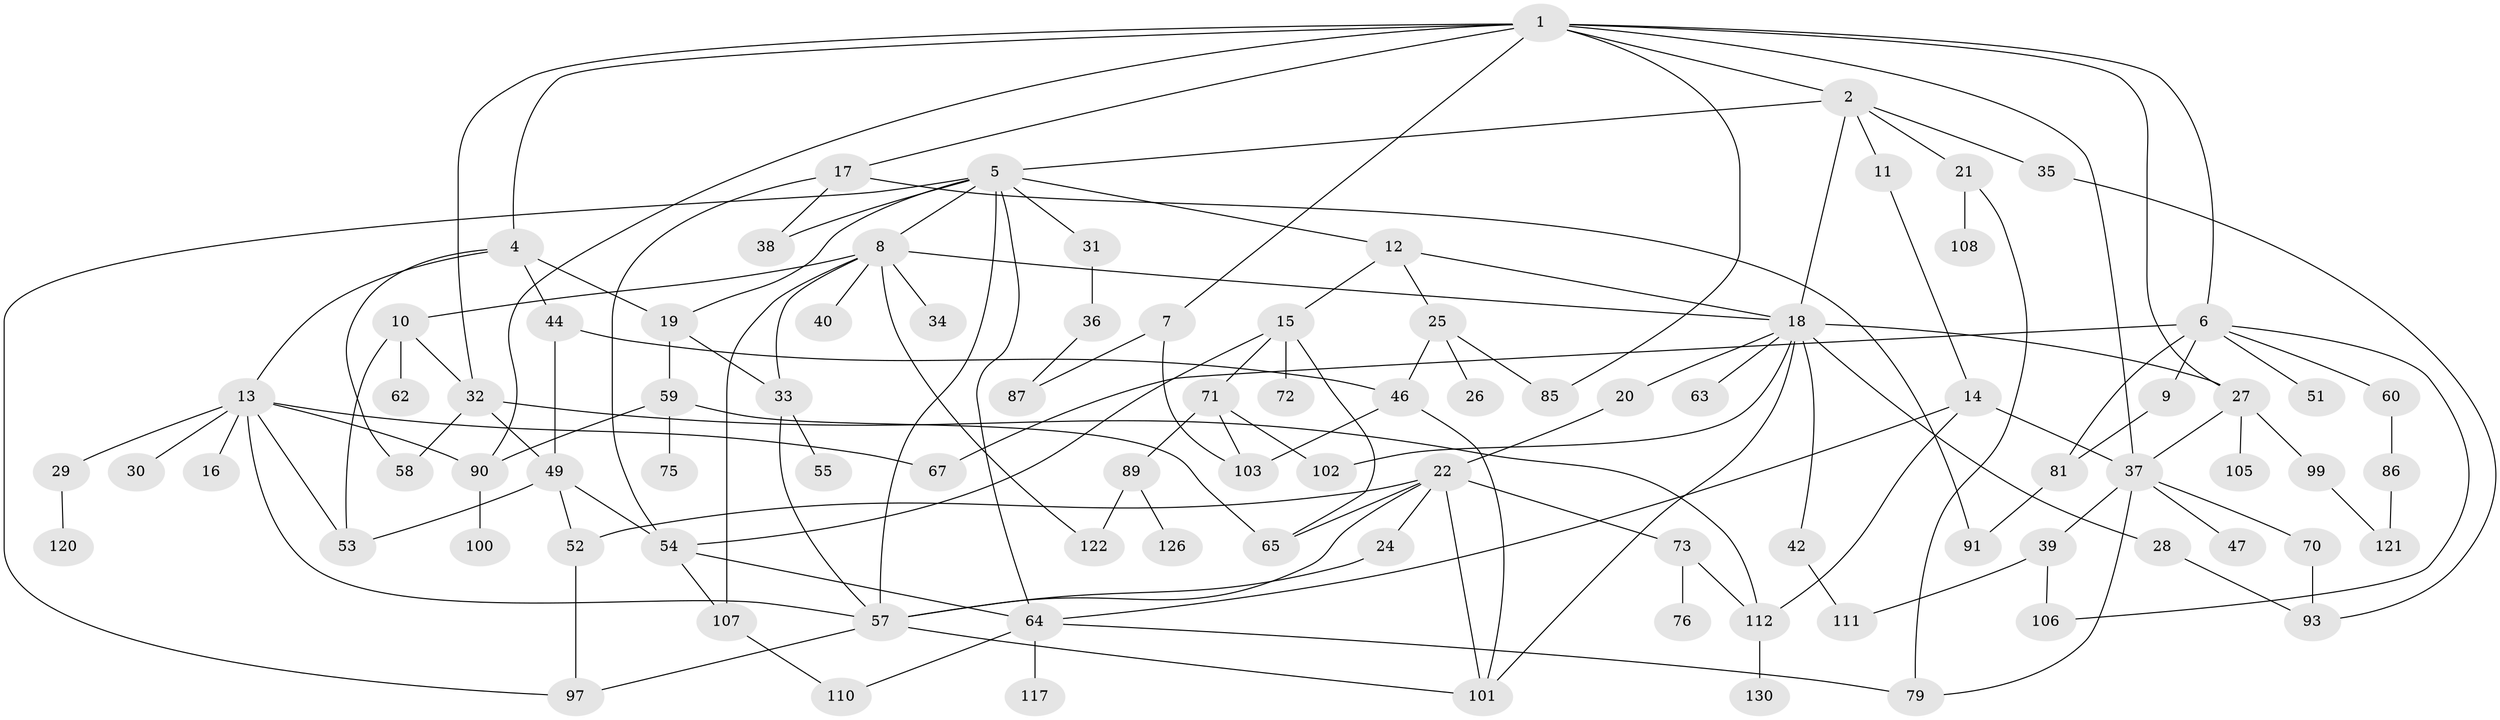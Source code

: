 // original degree distribution, {9: 0.015384615384615385, 7: 0.03076923076923077, 1: 0.2, 4: 0.16153846153846155, 5: 0.06153846153846154, 2: 0.3230769230769231, 3: 0.2, 8: 0.007692307692307693}
// Generated by graph-tools (version 1.1) at 2025/41/03/06/25 10:41:26]
// undirected, 91 vertices, 142 edges
graph export_dot {
graph [start="1"]
  node [color=gray90,style=filled];
  1 [super="+128"];
  2 [super="+3"];
  4 [super="+45"];
  5;
  6 [super="+48"];
  7 [super="+83"];
  8 [super="+113"];
  9;
  10;
  11 [super="+118"];
  12;
  13 [super="+23"];
  14 [super="+94"];
  15 [super="+43"];
  16;
  17 [super="+50"];
  18 [super="+61"];
  19;
  20;
  21 [super="+69"];
  22;
  24 [super="+119"];
  25;
  26;
  27 [super="+56"];
  28;
  29;
  30;
  31 [super="+127"];
  32 [super="+68"];
  33 [super="+115"];
  34;
  35;
  36;
  37 [super="+41"];
  38;
  39;
  40;
  42;
  44 [super="+84"];
  46 [super="+77"];
  47;
  49 [super="+104"];
  51;
  52 [super="+66"];
  53 [super="+129"];
  54 [super="+74"];
  55;
  57 [super="+80"];
  58;
  59 [super="+114"];
  60;
  62;
  63;
  64 [super="+78"];
  65 [super="+92"];
  67;
  70;
  71 [super="+98"];
  72 [super="+96"];
  73 [super="+82"];
  75;
  76;
  79 [super="+116"];
  81 [super="+88"];
  85 [super="+124"];
  86;
  87 [super="+95"];
  89 [super="+109"];
  90;
  91;
  93;
  97 [super="+123"];
  99;
  100;
  101;
  102;
  103;
  105;
  106;
  107;
  108;
  110;
  111;
  112 [super="+125"];
  117;
  120;
  121;
  122;
  126;
  130;
  1 -- 2;
  1 -- 4;
  1 -- 6;
  1 -- 7;
  1 -- 17;
  1 -- 27;
  1 -- 37;
  1 -- 32;
  1 -- 90;
  1 -- 85;
  2 -- 5;
  2 -- 11;
  2 -- 21;
  2 -- 35;
  2 -- 18;
  4 -- 13;
  4 -- 44 [weight=2];
  4 -- 58;
  4 -- 19;
  5 -- 8;
  5 -- 12;
  5 -- 19;
  5 -- 31;
  5 -- 38;
  5 -- 97;
  5 -- 57;
  5 -- 64;
  6 -- 9;
  6 -- 60;
  6 -- 106;
  6 -- 81;
  6 -- 67;
  6 -- 51;
  7 -- 103;
  7 -- 87;
  8 -- 10;
  8 -- 33 [weight=2];
  8 -- 34;
  8 -- 40;
  8 -- 122;
  8 -- 107;
  8 -- 18;
  9 -- 81;
  10 -- 32;
  10 -- 53;
  10 -- 62;
  11 -- 14;
  12 -- 15;
  12 -- 18;
  12 -- 25;
  13 -- 16;
  13 -- 30;
  13 -- 57;
  13 -- 90;
  13 -- 67;
  13 -- 53;
  13 -- 29;
  14 -- 64;
  14 -- 37;
  14 -- 112;
  15 -- 54;
  15 -- 72;
  15 -- 65;
  15 -- 71;
  17 -- 91;
  17 -- 54;
  17 -- 38;
  18 -- 20;
  18 -- 28;
  18 -- 42;
  18 -- 101;
  18 -- 102;
  18 -- 63;
  18 -- 27;
  19 -- 59;
  19 -- 33;
  20 -- 22;
  21 -- 108;
  21 -- 79;
  22 -- 24;
  22 -- 52;
  22 -- 73;
  22 -- 101;
  22 -- 57;
  22 -- 65;
  24 -- 57;
  25 -- 26;
  25 -- 46;
  25 -- 85;
  27 -- 99;
  27 -- 37;
  27 -- 105;
  28 -- 93;
  29 -- 120;
  31 -- 36;
  32 -- 49;
  32 -- 58;
  32 -- 112;
  33 -- 55;
  33 -- 57;
  35 -- 93;
  36 -- 87;
  37 -- 39;
  37 -- 79;
  37 -- 70;
  37 -- 47;
  39 -- 106;
  39 -- 111;
  42 -- 111;
  44 -- 49;
  44 -- 46;
  46 -- 101;
  46 -- 103;
  49 -- 53;
  49 -- 52;
  49 -- 54;
  52 -- 97;
  54 -- 107;
  54 -- 64;
  57 -- 97;
  57 -- 101;
  59 -- 75;
  59 -- 65;
  59 -- 90;
  60 -- 86;
  64 -- 117;
  64 -- 79;
  64 -- 110;
  70 -- 93;
  71 -- 89;
  71 -- 103;
  71 -- 102;
  73 -- 76;
  73 -- 112;
  81 -- 91;
  86 -- 121;
  89 -- 126;
  89 -- 122;
  90 -- 100;
  99 -- 121;
  107 -- 110;
  112 -- 130;
}

